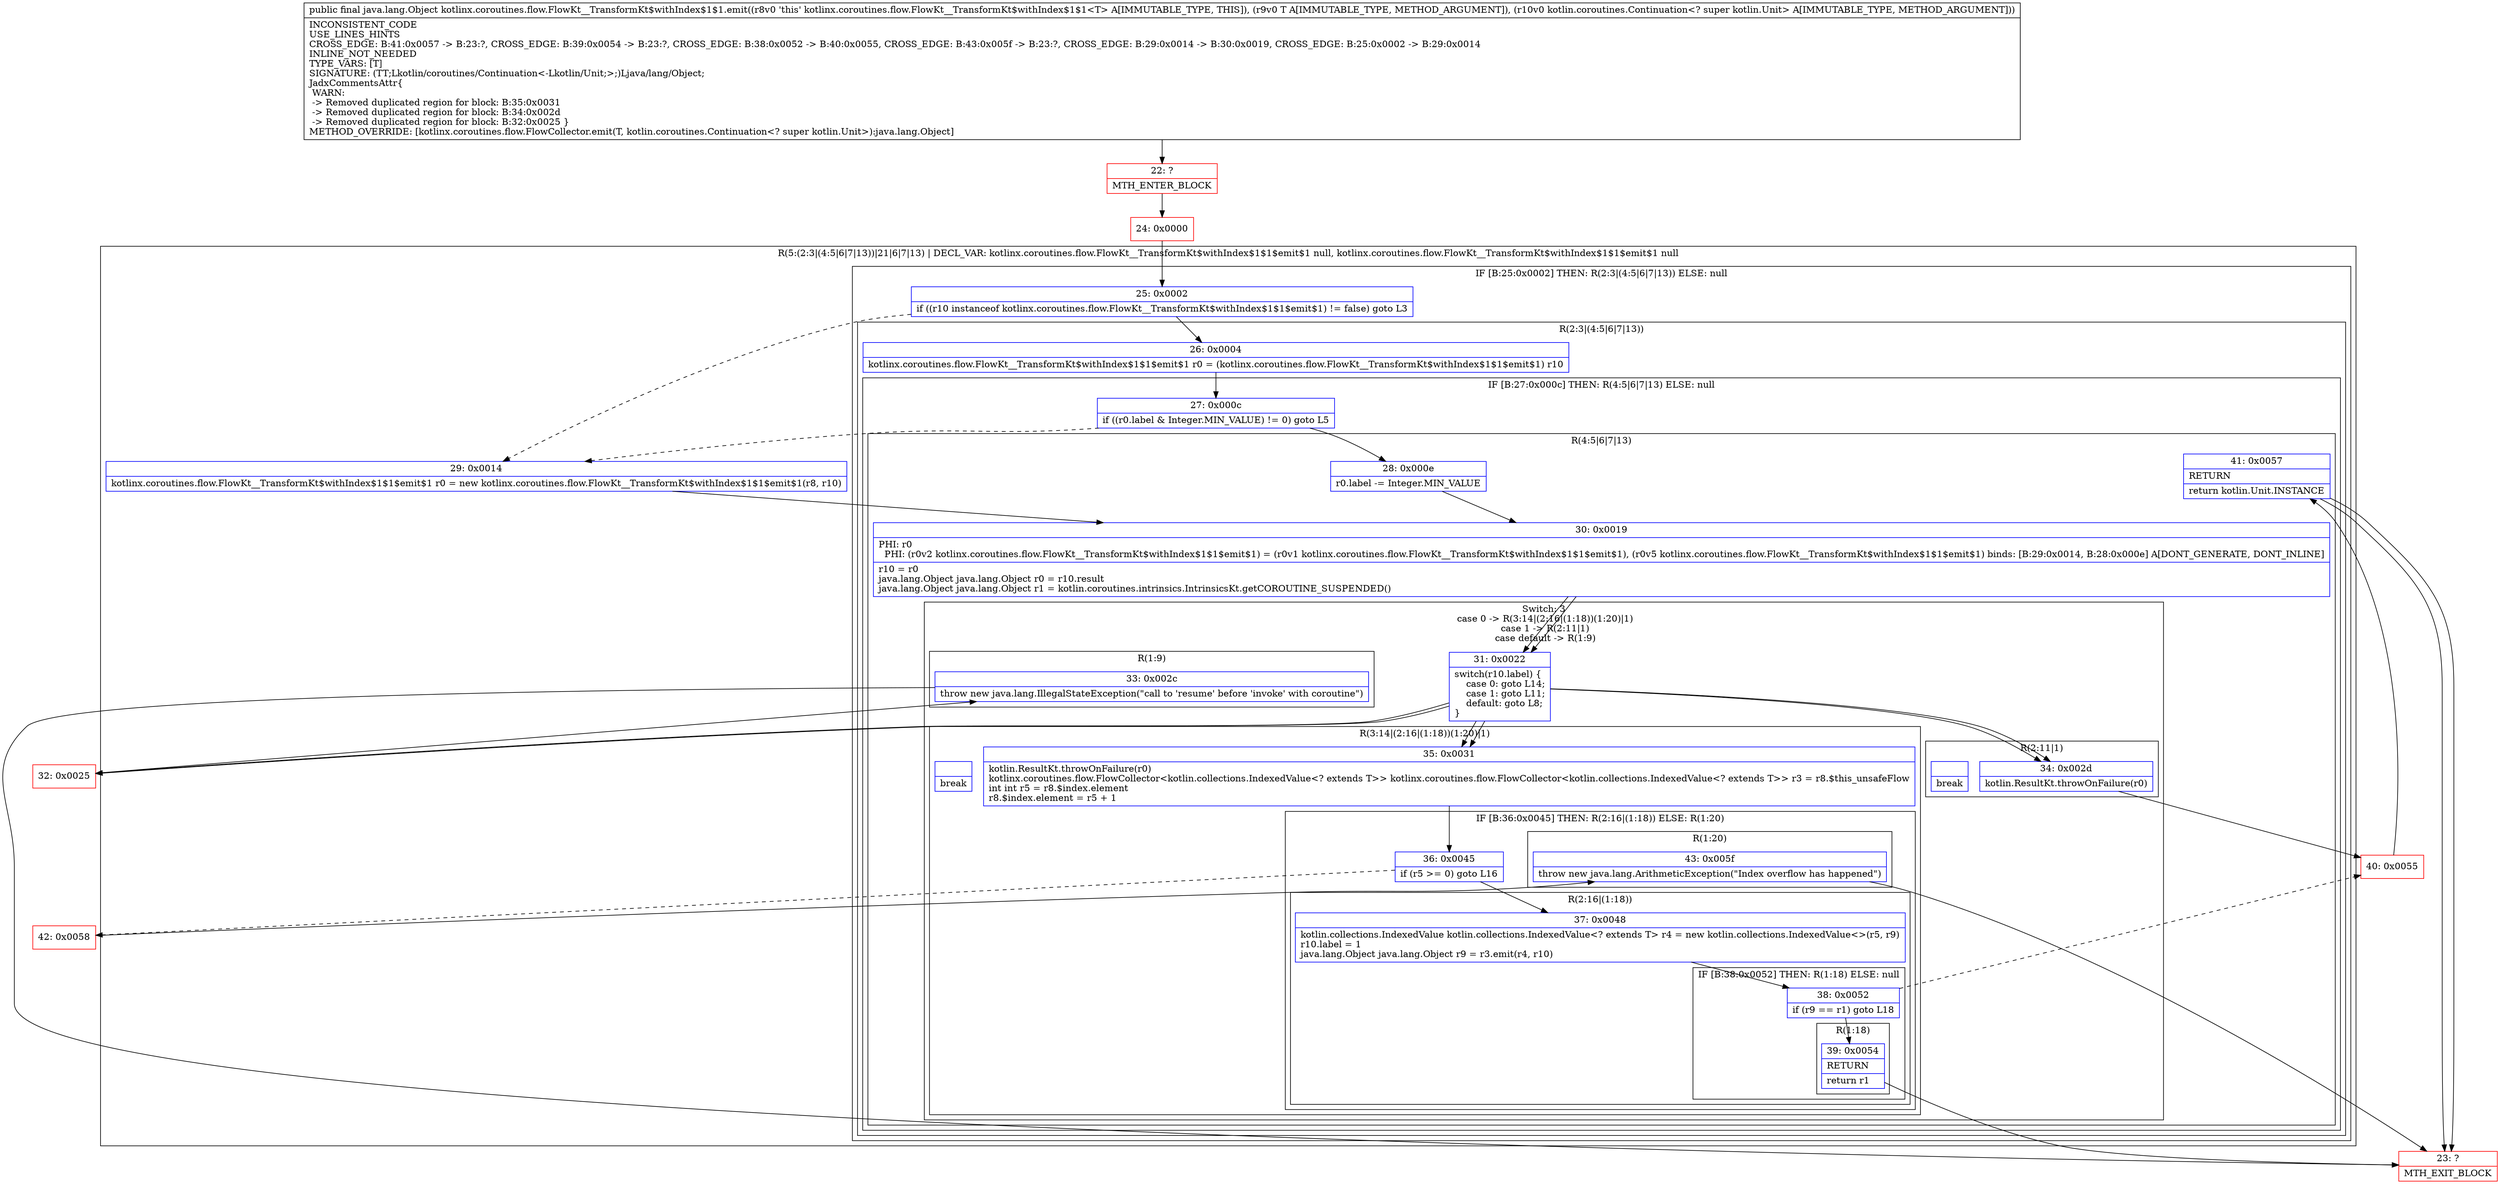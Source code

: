 digraph "CFG forkotlinx.coroutines.flow.FlowKt__TransformKt$withIndex$1$1.emit(Ljava\/lang\/Object;Lkotlin\/coroutines\/Continuation;)Ljava\/lang\/Object;" {
subgraph cluster_Region_2146438119 {
label = "R(5:(2:3|(4:5|6|7|13))|21|6|7|13) | DECL_VAR: kotlinx.coroutines.flow.FlowKt__TransformKt$withIndex$1$1$emit$1 null, kotlinx.coroutines.flow.FlowKt__TransformKt$withIndex$1$1$emit$1 null\l";
node [shape=record,color=blue];
subgraph cluster_IfRegion_1478299162 {
label = "IF [B:25:0x0002] THEN: R(2:3|(4:5|6|7|13)) ELSE: null";
node [shape=record,color=blue];
Node_25 [shape=record,label="{25\:\ 0x0002|if ((r10 instanceof kotlinx.coroutines.flow.FlowKt__TransformKt$withIndex$1$1$emit$1) != false) goto L3\l}"];
subgraph cluster_Region_915558922 {
label = "R(2:3|(4:5|6|7|13))";
node [shape=record,color=blue];
Node_26 [shape=record,label="{26\:\ 0x0004|kotlinx.coroutines.flow.FlowKt__TransformKt$withIndex$1$1$emit$1 r0 = (kotlinx.coroutines.flow.FlowKt__TransformKt$withIndex$1$1$emit$1) r10\l}"];
subgraph cluster_IfRegion_2131760672 {
label = "IF [B:27:0x000c] THEN: R(4:5|6|7|13) ELSE: null";
node [shape=record,color=blue];
Node_27 [shape=record,label="{27\:\ 0x000c|if ((r0.label & Integer.MIN_VALUE) != 0) goto L5\l}"];
subgraph cluster_Region_449717027 {
label = "R(4:5|6|7|13)";
node [shape=record,color=blue];
Node_28 [shape=record,label="{28\:\ 0x000e|r0.label \-= Integer.MIN_VALUE\l}"];
Node_30 [shape=record,label="{30\:\ 0x0019|PHI: r0 \l  PHI: (r0v2 kotlinx.coroutines.flow.FlowKt__TransformKt$withIndex$1$1$emit$1) = (r0v1 kotlinx.coroutines.flow.FlowKt__TransformKt$withIndex$1$1$emit$1), (r0v5 kotlinx.coroutines.flow.FlowKt__TransformKt$withIndex$1$1$emit$1) binds: [B:29:0x0014, B:28:0x000e] A[DONT_GENERATE, DONT_INLINE]\l|r10 = r0\ljava.lang.Object java.lang.Object r0 = r10.result\ljava.lang.Object java.lang.Object r1 = kotlin.coroutines.intrinsics.IntrinsicsKt.getCOROUTINE_SUSPENDED()\l}"];
subgraph cluster_SwitchRegion_419842683 {
label = "Switch: 3
 case 0 -> R(3:14|(2:16|(1:18))(1:20)|1)
 case 1 -> R(2:11|1)
 case default -> R(1:9)";
node [shape=record,color=blue];
Node_31 [shape=record,label="{31\:\ 0x0022|switch(r10.label) \{\l    case 0: goto L14;\l    case 1: goto L11;\l    default: goto L8;\l\}\l}"];
subgraph cluster_Region_701250843 {
label = "R(3:14|(2:16|(1:18))(1:20)|1)";
node [shape=record,color=blue];
Node_35 [shape=record,label="{35\:\ 0x0031|kotlin.ResultKt.throwOnFailure(r0)\lkotlinx.coroutines.flow.FlowCollector\<kotlin.collections.IndexedValue\<? extends T\>\> kotlinx.coroutines.flow.FlowCollector\<kotlin.collections.IndexedValue\<? extends T\>\> r3 = r8.$this_unsafeFlow\lint int r5 = r8.$index.element\lr8.$index.element = r5 + 1\l}"];
subgraph cluster_IfRegion_1577777842 {
label = "IF [B:36:0x0045] THEN: R(2:16|(1:18)) ELSE: R(1:20)";
node [shape=record,color=blue];
Node_36 [shape=record,label="{36\:\ 0x0045|if (r5 \>= 0) goto L16\l}"];
subgraph cluster_Region_1725355407 {
label = "R(2:16|(1:18))";
node [shape=record,color=blue];
Node_37 [shape=record,label="{37\:\ 0x0048|kotlin.collections.IndexedValue kotlin.collections.IndexedValue\<? extends T\> r4 = new kotlin.collections.IndexedValue\<\>(r5, r9)\lr10.label = 1\ljava.lang.Object java.lang.Object r9 = r3.emit(r4, r10)\l}"];
subgraph cluster_IfRegion_1377315007 {
label = "IF [B:38:0x0052] THEN: R(1:18) ELSE: null";
node [shape=record,color=blue];
Node_38 [shape=record,label="{38\:\ 0x0052|if (r9 == r1) goto L18\l}"];
subgraph cluster_Region_384182672 {
label = "R(1:18)";
node [shape=record,color=blue];
Node_39 [shape=record,label="{39\:\ 0x0054|RETURN\l|return r1\l}"];
}
}
}
subgraph cluster_Region_1992731674 {
label = "R(1:20)";
node [shape=record,color=blue];
Node_43 [shape=record,label="{43\:\ 0x005f|throw new java.lang.ArithmeticException(\"Index overflow has happened\")\l}"];
}
}
Node_InsnContainer_563270463 [shape=record,label="{|break\l}"];
}
subgraph cluster_Region_45281227 {
label = "R(2:11|1)";
node [shape=record,color=blue];
Node_34 [shape=record,label="{34\:\ 0x002d|kotlin.ResultKt.throwOnFailure(r0)\l}"];
Node_InsnContainer_298808521 [shape=record,label="{|break\l}"];
}
subgraph cluster_Region_1855050182 {
label = "R(1:9)";
node [shape=record,color=blue];
Node_33 [shape=record,label="{33\:\ 0x002c|throw new java.lang.IllegalStateException(\"call to 'resume' before 'invoke' with coroutine\")\l}"];
}
}
Node_41 [shape=record,label="{41\:\ 0x0057|RETURN\l|return kotlin.Unit.INSTANCE\l}"];
}
}
}
}
Node_29 [shape=record,label="{29\:\ 0x0014|kotlinx.coroutines.flow.FlowKt__TransformKt$withIndex$1$1$emit$1 r0 = new kotlinx.coroutines.flow.FlowKt__TransformKt$withIndex$1$1$emit$1(r8, r10)\l}"];
Node_30 [shape=record,label="{30\:\ 0x0019|PHI: r0 \l  PHI: (r0v2 kotlinx.coroutines.flow.FlowKt__TransformKt$withIndex$1$1$emit$1) = (r0v1 kotlinx.coroutines.flow.FlowKt__TransformKt$withIndex$1$1$emit$1), (r0v5 kotlinx.coroutines.flow.FlowKt__TransformKt$withIndex$1$1$emit$1) binds: [B:29:0x0014, B:28:0x000e] A[DONT_GENERATE, DONT_INLINE]\l|r10 = r0\ljava.lang.Object java.lang.Object r0 = r10.result\ljava.lang.Object java.lang.Object r1 = kotlin.coroutines.intrinsics.IntrinsicsKt.getCOROUTINE_SUSPENDED()\l}"];
subgraph cluster_SwitchRegion_1123080541 {
label = "Switch: 0";
node [shape=record,color=blue];
Node_31 [shape=record,label="{31\:\ 0x0022|switch(r10.label) \{\l    case 0: goto L14;\l    case 1: goto L11;\l    default: goto L8;\l\}\l}"];
}
Node_41 [shape=record,label="{41\:\ 0x0057|RETURN\l|return kotlin.Unit.INSTANCE\l}"];
}
Node_22 [shape=record,color=red,label="{22\:\ ?|MTH_ENTER_BLOCK\l}"];
Node_24 [shape=record,color=red,label="{24\:\ 0x0000}"];
Node_32 [shape=record,color=red,label="{32\:\ 0x0025}"];
Node_23 [shape=record,color=red,label="{23\:\ ?|MTH_EXIT_BLOCK\l}"];
Node_40 [shape=record,color=red,label="{40\:\ 0x0055}"];
Node_42 [shape=record,color=red,label="{42\:\ 0x0058}"];
MethodNode[shape=record,label="{public final java.lang.Object kotlinx.coroutines.flow.FlowKt__TransformKt$withIndex$1$1.emit((r8v0 'this' kotlinx.coroutines.flow.FlowKt__TransformKt$withIndex$1$1\<T\> A[IMMUTABLE_TYPE, THIS]), (r9v0 T A[IMMUTABLE_TYPE, METHOD_ARGUMENT]), (r10v0 kotlin.coroutines.Continuation\<? super kotlin.Unit\> A[IMMUTABLE_TYPE, METHOD_ARGUMENT]))  | INCONSISTENT_CODE\lUSE_LINES_HINTS\lCROSS_EDGE: B:41:0x0057 \-\> B:23:?, CROSS_EDGE: B:39:0x0054 \-\> B:23:?, CROSS_EDGE: B:38:0x0052 \-\> B:40:0x0055, CROSS_EDGE: B:43:0x005f \-\> B:23:?, CROSS_EDGE: B:29:0x0014 \-\> B:30:0x0019, CROSS_EDGE: B:25:0x0002 \-\> B:29:0x0014\lINLINE_NOT_NEEDED\lTYPE_VARS: [T]\lSIGNATURE: (TT;Lkotlin\/coroutines\/Continuation\<\-Lkotlin\/Unit;\>;)Ljava\/lang\/Object;\lJadxCommentsAttr\{\l WARN: \l \-\> Removed duplicated region for block: B:35:0x0031 \l \-\> Removed duplicated region for block: B:34:0x002d \l \-\> Removed duplicated region for block: B:32:0x0025 \}\lMETHOD_OVERRIDE: [kotlinx.coroutines.flow.FlowCollector.emit(T, kotlin.coroutines.Continuation\<? super kotlin.Unit\>):java.lang.Object]\l}"];
MethodNode -> Node_22;Node_25 -> Node_26;
Node_25 -> Node_29[style=dashed];
Node_26 -> Node_27;
Node_27 -> Node_28;
Node_27 -> Node_29[style=dashed];
Node_28 -> Node_30;
Node_30 -> Node_31;
Node_31 -> Node_32;
Node_31 -> Node_34;
Node_31 -> Node_35;
Node_35 -> Node_36;
Node_36 -> Node_37;
Node_36 -> Node_42[style=dashed];
Node_37 -> Node_38;
Node_38 -> Node_39;
Node_38 -> Node_40[style=dashed];
Node_39 -> Node_23;
Node_43 -> Node_23;
Node_34 -> Node_40;
Node_33 -> Node_23;
Node_41 -> Node_23;
Node_29 -> Node_30;
Node_30 -> Node_31;
Node_31 -> Node_32;
Node_31 -> Node_34;
Node_31 -> Node_35;
Node_41 -> Node_23;
Node_22 -> Node_24;
Node_24 -> Node_25;
Node_32 -> Node_33;
Node_40 -> Node_41;
Node_42 -> Node_43;
}


